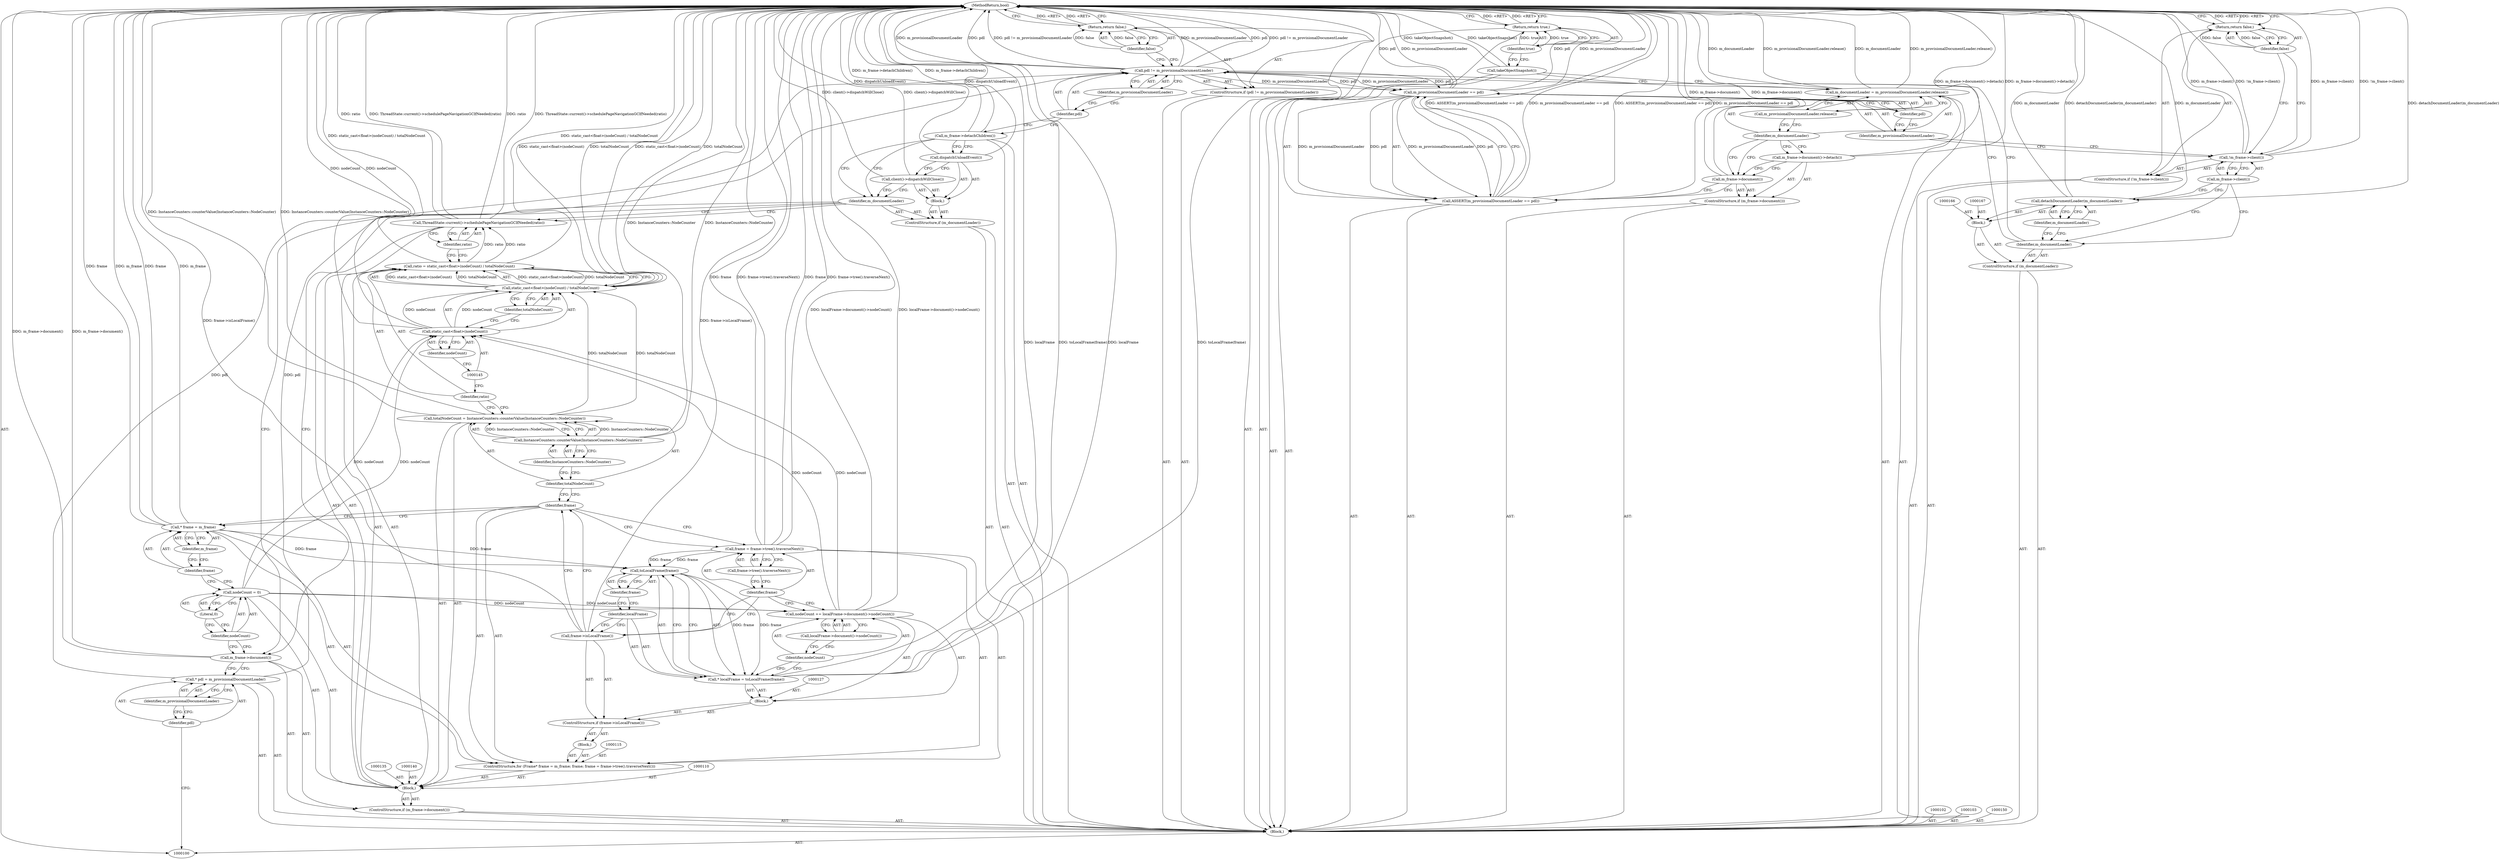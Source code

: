 digraph "1_Chrome_be655fd4fb9ab3291a855a939496111674037a2f_0" {
"1000188" [label="(MethodReturn,bool)"];
"1000126" [label="(Block,)"];
"1000128" [label="(Call,* localFrame = toLocalFrame(frame))"];
"1000129" [label="(Identifier,localFrame)"];
"1000130" [label="(Call,toLocalFrame(frame))"];
"1000131" [label="(Identifier,frame)"];
"1000132" [label="(Call,nodeCount += localFrame->document()->nodeCount())"];
"1000133" [label="(Identifier,nodeCount)"];
"1000134" [label="(Call,localFrame->document()->nodeCount())"];
"1000136" [label="(Call,totalNodeCount = InstanceCounters::counterValue(InstanceCounters::NodeCounter))"];
"1000137" [label="(Identifier,totalNodeCount)"];
"1000138" [label="(Call,InstanceCounters::counterValue(InstanceCounters::NodeCounter))"];
"1000139" [label="(Identifier,InstanceCounters::NodeCounter)"];
"1000141" [label="(Call,ratio = static_cast<float>(nodeCount) / totalNodeCount)"];
"1000142" [label="(Identifier,ratio)"];
"1000143" [label="(Call,static_cast<float>(nodeCount) / totalNodeCount)"];
"1000144" [label="(Call,static_cast<float>(nodeCount))"];
"1000146" [label="(Identifier,nodeCount)"];
"1000147" [label="(Identifier,totalNodeCount)"];
"1000109" [label="(Block,)"];
"1000149" [label="(Identifier,ratio)"];
"1000148" [label="(Call,ThreadState::current()->schedulePageNavigationGCIfNeeded(ratio))"];
"1000101" [label="(Block,)"];
"1000153" [label="(Block,)"];
"1000151" [label="(ControlStructure,if (m_documentLoader))"];
"1000152" [label="(Identifier,m_documentLoader)"];
"1000154" [label="(Call,client()->dispatchWillClose())"];
"1000155" [label="(Call,dispatchUnloadEvent())"];
"1000156" [label="(Call,m_frame->detachChildren())"];
"1000160" [label="(Identifier,m_provisionalDocumentLoader)"];
"1000157" [label="(ControlStructure,if (pdl != m_provisionalDocumentLoader))"];
"1000158" [label="(Call,pdl != m_provisionalDocumentLoader)"];
"1000159" [label="(Identifier,pdl)"];
"1000162" [label="(Identifier,false)"];
"1000161" [label="(Return,return false;)"];
"1000163" [label="(ControlStructure,if (m_documentLoader))"];
"1000164" [label="(Identifier,m_documentLoader)"];
"1000165" [label="(Block,)"];
"1000169" [label="(Identifier,m_documentLoader)"];
"1000168" [label="(Call,detachDocumentLoader(m_documentLoader))"];
"1000170" [label="(ControlStructure,if (!m_frame->client()))"];
"1000171" [label="(Call,!m_frame->client())"];
"1000172" [label="(Call,m_frame->client())"];
"1000174" [label="(Identifier,false)"];
"1000173" [label="(Return,return false;)"];
"1000176" [label="(Call,m_provisionalDocumentLoader == pdl)"];
"1000177" [label="(Identifier,m_provisionalDocumentLoader)"];
"1000175" [label="(Call,ASSERT(m_provisionalDocumentLoader == pdl))"];
"1000178" [label="(Identifier,pdl)"];
"1000179" [label="(ControlStructure,if (m_frame->document()))"];
"1000180" [label="(Call,m_frame->document())"];
"1000181" [label="(Call,m_frame->document()->detach())"];
"1000184" [label="(Call,m_provisionalDocumentLoader.release())"];
"1000182" [label="(Call,m_documentLoader = m_provisionalDocumentLoader.release())"];
"1000183" [label="(Identifier,m_documentLoader)"];
"1000185" [label="(Call,takeObjectSnapshot())"];
"1000104" [label="(Call,* pdl = m_provisionalDocumentLoader)"];
"1000105" [label="(Identifier,pdl)"];
"1000106" [label="(Identifier,m_provisionalDocumentLoader)"];
"1000187" [label="(Identifier,true)"];
"1000186" [label="(Return,return true;)"];
"1000107" [label="(ControlStructure,if (m_frame->document()))"];
"1000108" [label="(Call,m_frame->document())"];
"1000111" [label="(Call,nodeCount = 0)"];
"1000112" [label="(Identifier,nodeCount)"];
"1000113" [label="(Literal,0)"];
"1000116" [label="(Call,* frame = m_frame)"];
"1000117" [label="(Identifier,frame)"];
"1000118" [label="(Identifier,m_frame)"];
"1000119" [label="(Identifier,frame)"];
"1000120" [label="(Call,frame = frame->tree().traverseNext())"];
"1000121" [label="(Identifier,frame)"];
"1000122" [label="(Call,frame->tree().traverseNext())"];
"1000114" [label="(ControlStructure,for (Frame* frame = m_frame; frame; frame = frame->tree().traverseNext()))"];
"1000123" [label="(Block,)"];
"1000124" [label="(ControlStructure,if (frame->isLocalFrame()))"];
"1000125" [label="(Call,frame->isLocalFrame())"];
"1000188" -> "1000100"  [label="AST: "];
"1000188" -> "1000161"  [label="CFG: "];
"1000188" -> "1000173"  [label="CFG: "];
"1000188" -> "1000186"  [label="CFG: "];
"1000161" -> "1000188"  [label="DDG: <RET>"];
"1000171" -> "1000188"  [label="DDG: m_frame->client()"];
"1000171" -> "1000188"  [label="DDG: !m_frame->client()"];
"1000125" -> "1000188"  [label="DDG: frame->isLocalFrame()"];
"1000108" -> "1000188"  [label="DDG: m_frame->document()"];
"1000185" -> "1000188"  [label="DDG: takeObjectSnapshot()"];
"1000168" -> "1000188"  [label="DDG: m_documentLoader"];
"1000168" -> "1000188"  [label="DDG: detachDocumentLoader(m_documentLoader)"];
"1000158" -> "1000188"  [label="DDG: m_provisionalDocumentLoader"];
"1000158" -> "1000188"  [label="DDG: pdl"];
"1000158" -> "1000188"  [label="DDG: pdl != m_provisionalDocumentLoader"];
"1000182" -> "1000188"  [label="DDG: m_provisionalDocumentLoader.release()"];
"1000182" -> "1000188"  [label="DDG: m_documentLoader"];
"1000181" -> "1000188"  [label="DDG: m_frame->document()->detach()"];
"1000116" -> "1000188"  [label="DDG: m_frame"];
"1000116" -> "1000188"  [label="DDG: frame"];
"1000154" -> "1000188"  [label="DDG: client()->dispatchWillClose()"];
"1000176" -> "1000188"  [label="DDG: m_provisionalDocumentLoader"];
"1000176" -> "1000188"  [label="DDG: pdl"];
"1000144" -> "1000188"  [label="DDG: nodeCount"];
"1000175" -> "1000188"  [label="DDG: ASSERT(m_provisionalDocumentLoader == pdl)"];
"1000175" -> "1000188"  [label="DDG: m_provisionalDocumentLoader == pdl"];
"1000128" -> "1000188"  [label="DDG: toLocalFrame(frame)"];
"1000128" -> "1000188"  [label="DDG: localFrame"];
"1000138" -> "1000188"  [label="DDG: InstanceCounters::NodeCounter"];
"1000155" -> "1000188"  [label="DDG: dispatchUnloadEvent()"];
"1000143" -> "1000188"  [label="DDG: static_cast<float>(nodeCount)"];
"1000143" -> "1000188"  [label="DDG: totalNodeCount"];
"1000132" -> "1000188"  [label="DDG: localFrame->document()->nodeCount()"];
"1000120" -> "1000188"  [label="DDG: frame"];
"1000120" -> "1000188"  [label="DDG: frame->tree().traverseNext()"];
"1000180" -> "1000188"  [label="DDG: m_frame->document()"];
"1000148" -> "1000188"  [label="DDG: ratio"];
"1000148" -> "1000188"  [label="DDG: ThreadState::current()->schedulePageNavigationGCIfNeeded(ratio)"];
"1000141" -> "1000188"  [label="DDG: static_cast<float>(nodeCount) / totalNodeCount"];
"1000136" -> "1000188"  [label="DDG: InstanceCounters::counterValue(InstanceCounters::NodeCounter)"];
"1000156" -> "1000188"  [label="DDG: m_frame->detachChildren()"];
"1000173" -> "1000188"  [label="DDG: <RET>"];
"1000186" -> "1000188"  [label="DDG: <RET>"];
"1000126" -> "1000124"  [label="AST: "];
"1000127" -> "1000126"  [label="AST: "];
"1000128" -> "1000126"  [label="AST: "];
"1000132" -> "1000126"  [label="AST: "];
"1000128" -> "1000126"  [label="AST: "];
"1000128" -> "1000130"  [label="CFG: "];
"1000129" -> "1000128"  [label="AST: "];
"1000130" -> "1000128"  [label="AST: "];
"1000133" -> "1000128"  [label="CFG: "];
"1000128" -> "1000188"  [label="DDG: toLocalFrame(frame)"];
"1000128" -> "1000188"  [label="DDG: localFrame"];
"1000130" -> "1000128"  [label="DDG: frame"];
"1000129" -> "1000128"  [label="AST: "];
"1000129" -> "1000125"  [label="CFG: "];
"1000131" -> "1000129"  [label="CFG: "];
"1000130" -> "1000128"  [label="AST: "];
"1000130" -> "1000131"  [label="CFG: "];
"1000131" -> "1000130"  [label="AST: "];
"1000128" -> "1000130"  [label="CFG: "];
"1000130" -> "1000128"  [label="DDG: frame"];
"1000116" -> "1000130"  [label="DDG: frame"];
"1000120" -> "1000130"  [label="DDG: frame"];
"1000131" -> "1000130"  [label="AST: "];
"1000131" -> "1000129"  [label="CFG: "];
"1000130" -> "1000131"  [label="CFG: "];
"1000132" -> "1000126"  [label="AST: "];
"1000132" -> "1000134"  [label="CFG: "];
"1000133" -> "1000132"  [label="AST: "];
"1000134" -> "1000132"  [label="AST: "];
"1000121" -> "1000132"  [label="CFG: "];
"1000132" -> "1000188"  [label="DDG: localFrame->document()->nodeCount()"];
"1000111" -> "1000132"  [label="DDG: nodeCount"];
"1000132" -> "1000144"  [label="DDG: nodeCount"];
"1000133" -> "1000132"  [label="AST: "];
"1000133" -> "1000128"  [label="CFG: "];
"1000134" -> "1000133"  [label="CFG: "];
"1000134" -> "1000132"  [label="AST: "];
"1000134" -> "1000133"  [label="CFG: "];
"1000132" -> "1000134"  [label="CFG: "];
"1000136" -> "1000109"  [label="AST: "];
"1000136" -> "1000138"  [label="CFG: "];
"1000137" -> "1000136"  [label="AST: "];
"1000138" -> "1000136"  [label="AST: "];
"1000142" -> "1000136"  [label="CFG: "];
"1000136" -> "1000188"  [label="DDG: InstanceCounters::counterValue(InstanceCounters::NodeCounter)"];
"1000138" -> "1000136"  [label="DDG: InstanceCounters::NodeCounter"];
"1000136" -> "1000143"  [label="DDG: totalNodeCount"];
"1000137" -> "1000136"  [label="AST: "];
"1000137" -> "1000119"  [label="CFG: "];
"1000139" -> "1000137"  [label="CFG: "];
"1000138" -> "1000136"  [label="AST: "];
"1000138" -> "1000139"  [label="CFG: "];
"1000139" -> "1000138"  [label="AST: "];
"1000136" -> "1000138"  [label="CFG: "];
"1000138" -> "1000188"  [label="DDG: InstanceCounters::NodeCounter"];
"1000138" -> "1000136"  [label="DDG: InstanceCounters::NodeCounter"];
"1000139" -> "1000138"  [label="AST: "];
"1000139" -> "1000137"  [label="CFG: "];
"1000138" -> "1000139"  [label="CFG: "];
"1000141" -> "1000109"  [label="AST: "];
"1000141" -> "1000143"  [label="CFG: "];
"1000142" -> "1000141"  [label="AST: "];
"1000143" -> "1000141"  [label="AST: "];
"1000149" -> "1000141"  [label="CFG: "];
"1000141" -> "1000188"  [label="DDG: static_cast<float>(nodeCount) / totalNodeCount"];
"1000143" -> "1000141"  [label="DDG: static_cast<float>(nodeCount)"];
"1000143" -> "1000141"  [label="DDG: totalNodeCount"];
"1000141" -> "1000148"  [label="DDG: ratio"];
"1000142" -> "1000141"  [label="AST: "];
"1000142" -> "1000136"  [label="CFG: "];
"1000145" -> "1000142"  [label="CFG: "];
"1000143" -> "1000141"  [label="AST: "];
"1000143" -> "1000147"  [label="CFG: "];
"1000144" -> "1000143"  [label="AST: "];
"1000147" -> "1000143"  [label="AST: "];
"1000141" -> "1000143"  [label="CFG: "];
"1000143" -> "1000188"  [label="DDG: static_cast<float>(nodeCount)"];
"1000143" -> "1000188"  [label="DDG: totalNodeCount"];
"1000143" -> "1000141"  [label="DDG: static_cast<float>(nodeCount)"];
"1000143" -> "1000141"  [label="DDG: totalNodeCount"];
"1000144" -> "1000143"  [label="DDG: nodeCount"];
"1000136" -> "1000143"  [label="DDG: totalNodeCount"];
"1000144" -> "1000143"  [label="AST: "];
"1000144" -> "1000146"  [label="CFG: "];
"1000145" -> "1000144"  [label="AST: "];
"1000146" -> "1000144"  [label="AST: "];
"1000147" -> "1000144"  [label="CFG: "];
"1000144" -> "1000188"  [label="DDG: nodeCount"];
"1000144" -> "1000143"  [label="DDG: nodeCount"];
"1000132" -> "1000144"  [label="DDG: nodeCount"];
"1000111" -> "1000144"  [label="DDG: nodeCount"];
"1000146" -> "1000144"  [label="AST: "];
"1000146" -> "1000145"  [label="CFG: "];
"1000144" -> "1000146"  [label="CFG: "];
"1000147" -> "1000143"  [label="AST: "];
"1000147" -> "1000144"  [label="CFG: "];
"1000143" -> "1000147"  [label="CFG: "];
"1000109" -> "1000107"  [label="AST: "];
"1000110" -> "1000109"  [label="AST: "];
"1000111" -> "1000109"  [label="AST: "];
"1000114" -> "1000109"  [label="AST: "];
"1000135" -> "1000109"  [label="AST: "];
"1000136" -> "1000109"  [label="AST: "];
"1000140" -> "1000109"  [label="AST: "];
"1000141" -> "1000109"  [label="AST: "];
"1000148" -> "1000109"  [label="AST: "];
"1000149" -> "1000148"  [label="AST: "];
"1000149" -> "1000141"  [label="CFG: "];
"1000148" -> "1000149"  [label="CFG: "];
"1000148" -> "1000109"  [label="AST: "];
"1000148" -> "1000149"  [label="CFG: "];
"1000149" -> "1000148"  [label="AST: "];
"1000152" -> "1000148"  [label="CFG: "];
"1000148" -> "1000188"  [label="DDG: ratio"];
"1000148" -> "1000188"  [label="DDG: ThreadState::current()->schedulePageNavigationGCIfNeeded(ratio)"];
"1000141" -> "1000148"  [label="DDG: ratio"];
"1000101" -> "1000100"  [label="AST: "];
"1000102" -> "1000101"  [label="AST: "];
"1000103" -> "1000101"  [label="AST: "];
"1000104" -> "1000101"  [label="AST: "];
"1000107" -> "1000101"  [label="AST: "];
"1000150" -> "1000101"  [label="AST: "];
"1000151" -> "1000101"  [label="AST: "];
"1000156" -> "1000101"  [label="AST: "];
"1000157" -> "1000101"  [label="AST: "];
"1000163" -> "1000101"  [label="AST: "];
"1000170" -> "1000101"  [label="AST: "];
"1000175" -> "1000101"  [label="AST: "];
"1000179" -> "1000101"  [label="AST: "];
"1000182" -> "1000101"  [label="AST: "];
"1000185" -> "1000101"  [label="AST: "];
"1000186" -> "1000101"  [label="AST: "];
"1000153" -> "1000151"  [label="AST: "];
"1000154" -> "1000153"  [label="AST: "];
"1000155" -> "1000153"  [label="AST: "];
"1000151" -> "1000101"  [label="AST: "];
"1000152" -> "1000151"  [label="AST: "];
"1000153" -> "1000151"  [label="AST: "];
"1000152" -> "1000151"  [label="AST: "];
"1000152" -> "1000148"  [label="CFG: "];
"1000152" -> "1000108"  [label="CFG: "];
"1000154" -> "1000152"  [label="CFG: "];
"1000156" -> "1000152"  [label="CFG: "];
"1000154" -> "1000153"  [label="AST: "];
"1000154" -> "1000152"  [label="CFG: "];
"1000155" -> "1000154"  [label="CFG: "];
"1000154" -> "1000188"  [label="DDG: client()->dispatchWillClose()"];
"1000155" -> "1000153"  [label="AST: "];
"1000155" -> "1000154"  [label="CFG: "];
"1000156" -> "1000155"  [label="CFG: "];
"1000155" -> "1000188"  [label="DDG: dispatchUnloadEvent()"];
"1000156" -> "1000101"  [label="AST: "];
"1000156" -> "1000155"  [label="CFG: "];
"1000156" -> "1000152"  [label="CFG: "];
"1000159" -> "1000156"  [label="CFG: "];
"1000156" -> "1000188"  [label="DDG: m_frame->detachChildren()"];
"1000160" -> "1000158"  [label="AST: "];
"1000160" -> "1000159"  [label="CFG: "];
"1000158" -> "1000160"  [label="CFG: "];
"1000157" -> "1000101"  [label="AST: "];
"1000158" -> "1000157"  [label="AST: "];
"1000161" -> "1000157"  [label="AST: "];
"1000158" -> "1000157"  [label="AST: "];
"1000158" -> "1000160"  [label="CFG: "];
"1000159" -> "1000158"  [label="AST: "];
"1000160" -> "1000158"  [label="AST: "];
"1000162" -> "1000158"  [label="CFG: "];
"1000164" -> "1000158"  [label="CFG: "];
"1000158" -> "1000188"  [label="DDG: m_provisionalDocumentLoader"];
"1000158" -> "1000188"  [label="DDG: pdl"];
"1000158" -> "1000188"  [label="DDG: pdl != m_provisionalDocumentLoader"];
"1000104" -> "1000158"  [label="DDG: pdl"];
"1000158" -> "1000176"  [label="DDG: m_provisionalDocumentLoader"];
"1000158" -> "1000176"  [label="DDG: pdl"];
"1000159" -> "1000158"  [label="AST: "];
"1000159" -> "1000156"  [label="CFG: "];
"1000160" -> "1000159"  [label="CFG: "];
"1000162" -> "1000161"  [label="AST: "];
"1000162" -> "1000158"  [label="CFG: "];
"1000161" -> "1000162"  [label="CFG: "];
"1000162" -> "1000161"  [label="DDG: false"];
"1000161" -> "1000157"  [label="AST: "];
"1000161" -> "1000162"  [label="CFG: "];
"1000162" -> "1000161"  [label="AST: "];
"1000188" -> "1000161"  [label="CFG: "];
"1000161" -> "1000188"  [label="DDG: <RET>"];
"1000162" -> "1000161"  [label="DDG: false"];
"1000163" -> "1000101"  [label="AST: "];
"1000164" -> "1000163"  [label="AST: "];
"1000165" -> "1000163"  [label="AST: "];
"1000164" -> "1000163"  [label="AST: "];
"1000164" -> "1000158"  [label="CFG: "];
"1000169" -> "1000164"  [label="CFG: "];
"1000172" -> "1000164"  [label="CFG: "];
"1000165" -> "1000163"  [label="AST: "];
"1000166" -> "1000165"  [label="AST: "];
"1000167" -> "1000165"  [label="AST: "];
"1000168" -> "1000165"  [label="AST: "];
"1000169" -> "1000168"  [label="AST: "];
"1000169" -> "1000164"  [label="CFG: "];
"1000168" -> "1000169"  [label="CFG: "];
"1000168" -> "1000165"  [label="AST: "];
"1000168" -> "1000169"  [label="CFG: "];
"1000169" -> "1000168"  [label="AST: "];
"1000172" -> "1000168"  [label="CFG: "];
"1000168" -> "1000188"  [label="DDG: m_documentLoader"];
"1000168" -> "1000188"  [label="DDG: detachDocumentLoader(m_documentLoader)"];
"1000170" -> "1000101"  [label="AST: "];
"1000171" -> "1000170"  [label="AST: "];
"1000173" -> "1000170"  [label="AST: "];
"1000171" -> "1000170"  [label="AST: "];
"1000171" -> "1000172"  [label="CFG: "];
"1000172" -> "1000171"  [label="AST: "];
"1000174" -> "1000171"  [label="CFG: "];
"1000177" -> "1000171"  [label="CFG: "];
"1000171" -> "1000188"  [label="DDG: m_frame->client()"];
"1000171" -> "1000188"  [label="DDG: !m_frame->client()"];
"1000172" -> "1000171"  [label="AST: "];
"1000172" -> "1000168"  [label="CFG: "];
"1000172" -> "1000164"  [label="CFG: "];
"1000171" -> "1000172"  [label="CFG: "];
"1000174" -> "1000173"  [label="AST: "];
"1000174" -> "1000171"  [label="CFG: "];
"1000173" -> "1000174"  [label="CFG: "];
"1000174" -> "1000173"  [label="DDG: false"];
"1000173" -> "1000170"  [label="AST: "];
"1000173" -> "1000174"  [label="CFG: "];
"1000174" -> "1000173"  [label="AST: "];
"1000188" -> "1000173"  [label="CFG: "];
"1000173" -> "1000188"  [label="DDG: <RET>"];
"1000174" -> "1000173"  [label="DDG: false"];
"1000176" -> "1000175"  [label="AST: "];
"1000176" -> "1000178"  [label="CFG: "];
"1000177" -> "1000176"  [label="AST: "];
"1000178" -> "1000176"  [label="AST: "];
"1000175" -> "1000176"  [label="CFG: "];
"1000176" -> "1000188"  [label="DDG: m_provisionalDocumentLoader"];
"1000176" -> "1000188"  [label="DDG: pdl"];
"1000176" -> "1000175"  [label="DDG: m_provisionalDocumentLoader"];
"1000176" -> "1000175"  [label="DDG: pdl"];
"1000158" -> "1000176"  [label="DDG: m_provisionalDocumentLoader"];
"1000158" -> "1000176"  [label="DDG: pdl"];
"1000177" -> "1000176"  [label="AST: "];
"1000177" -> "1000171"  [label="CFG: "];
"1000178" -> "1000177"  [label="CFG: "];
"1000175" -> "1000101"  [label="AST: "];
"1000175" -> "1000176"  [label="CFG: "];
"1000176" -> "1000175"  [label="AST: "];
"1000180" -> "1000175"  [label="CFG: "];
"1000175" -> "1000188"  [label="DDG: ASSERT(m_provisionalDocumentLoader == pdl)"];
"1000175" -> "1000188"  [label="DDG: m_provisionalDocumentLoader == pdl"];
"1000176" -> "1000175"  [label="DDG: m_provisionalDocumentLoader"];
"1000176" -> "1000175"  [label="DDG: pdl"];
"1000178" -> "1000176"  [label="AST: "];
"1000178" -> "1000177"  [label="CFG: "];
"1000176" -> "1000178"  [label="CFG: "];
"1000179" -> "1000101"  [label="AST: "];
"1000180" -> "1000179"  [label="AST: "];
"1000181" -> "1000179"  [label="AST: "];
"1000180" -> "1000179"  [label="AST: "];
"1000180" -> "1000175"  [label="CFG: "];
"1000181" -> "1000180"  [label="CFG: "];
"1000183" -> "1000180"  [label="CFG: "];
"1000180" -> "1000188"  [label="DDG: m_frame->document()"];
"1000181" -> "1000179"  [label="AST: "];
"1000181" -> "1000180"  [label="CFG: "];
"1000183" -> "1000181"  [label="CFG: "];
"1000181" -> "1000188"  [label="DDG: m_frame->document()->detach()"];
"1000184" -> "1000182"  [label="AST: "];
"1000184" -> "1000183"  [label="CFG: "];
"1000182" -> "1000184"  [label="CFG: "];
"1000182" -> "1000101"  [label="AST: "];
"1000182" -> "1000184"  [label="CFG: "];
"1000183" -> "1000182"  [label="AST: "];
"1000184" -> "1000182"  [label="AST: "];
"1000185" -> "1000182"  [label="CFG: "];
"1000182" -> "1000188"  [label="DDG: m_provisionalDocumentLoader.release()"];
"1000182" -> "1000188"  [label="DDG: m_documentLoader"];
"1000183" -> "1000182"  [label="AST: "];
"1000183" -> "1000181"  [label="CFG: "];
"1000183" -> "1000180"  [label="CFG: "];
"1000184" -> "1000183"  [label="CFG: "];
"1000185" -> "1000101"  [label="AST: "];
"1000185" -> "1000182"  [label="CFG: "];
"1000187" -> "1000185"  [label="CFG: "];
"1000185" -> "1000188"  [label="DDG: takeObjectSnapshot()"];
"1000104" -> "1000101"  [label="AST: "];
"1000104" -> "1000106"  [label="CFG: "];
"1000105" -> "1000104"  [label="AST: "];
"1000106" -> "1000104"  [label="AST: "];
"1000108" -> "1000104"  [label="CFG: "];
"1000104" -> "1000158"  [label="DDG: pdl"];
"1000105" -> "1000104"  [label="AST: "];
"1000105" -> "1000100"  [label="CFG: "];
"1000106" -> "1000105"  [label="CFG: "];
"1000106" -> "1000104"  [label="AST: "];
"1000106" -> "1000105"  [label="CFG: "];
"1000104" -> "1000106"  [label="CFG: "];
"1000187" -> "1000186"  [label="AST: "];
"1000187" -> "1000185"  [label="CFG: "];
"1000186" -> "1000187"  [label="CFG: "];
"1000187" -> "1000186"  [label="DDG: true"];
"1000186" -> "1000101"  [label="AST: "];
"1000186" -> "1000187"  [label="CFG: "];
"1000187" -> "1000186"  [label="AST: "];
"1000188" -> "1000186"  [label="CFG: "];
"1000186" -> "1000188"  [label="DDG: <RET>"];
"1000187" -> "1000186"  [label="DDG: true"];
"1000107" -> "1000101"  [label="AST: "];
"1000108" -> "1000107"  [label="AST: "];
"1000109" -> "1000107"  [label="AST: "];
"1000108" -> "1000107"  [label="AST: "];
"1000108" -> "1000104"  [label="CFG: "];
"1000112" -> "1000108"  [label="CFG: "];
"1000152" -> "1000108"  [label="CFG: "];
"1000108" -> "1000188"  [label="DDG: m_frame->document()"];
"1000111" -> "1000109"  [label="AST: "];
"1000111" -> "1000113"  [label="CFG: "];
"1000112" -> "1000111"  [label="AST: "];
"1000113" -> "1000111"  [label="AST: "];
"1000117" -> "1000111"  [label="CFG: "];
"1000111" -> "1000132"  [label="DDG: nodeCount"];
"1000111" -> "1000144"  [label="DDG: nodeCount"];
"1000112" -> "1000111"  [label="AST: "];
"1000112" -> "1000108"  [label="CFG: "];
"1000113" -> "1000112"  [label="CFG: "];
"1000113" -> "1000111"  [label="AST: "];
"1000113" -> "1000112"  [label="CFG: "];
"1000111" -> "1000113"  [label="CFG: "];
"1000116" -> "1000114"  [label="AST: "];
"1000116" -> "1000118"  [label="CFG: "];
"1000117" -> "1000116"  [label="AST: "];
"1000118" -> "1000116"  [label="AST: "];
"1000119" -> "1000116"  [label="CFG: "];
"1000116" -> "1000188"  [label="DDG: m_frame"];
"1000116" -> "1000188"  [label="DDG: frame"];
"1000116" -> "1000130"  [label="DDG: frame"];
"1000117" -> "1000116"  [label="AST: "];
"1000117" -> "1000111"  [label="CFG: "];
"1000118" -> "1000117"  [label="CFG: "];
"1000118" -> "1000116"  [label="AST: "];
"1000118" -> "1000117"  [label="CFG: "];
"1000116" -> "1000118"  [label="CFG: "];
"1000119" -> "1000114"  [label="AST: "];
"1000119" -> "1000116"  [label="CFG: "];
"1000119" -> "1000120"  [label="CFG: "];
"1000125" -> "1000119"  [label="CFG: "];
"1000137" -> "1000119"  [label="CFG: "];
"1000120" -> "1000114"  [label="AST: "];
"1000120" -> "1000122"  [label="CFG: "];
"1000121" -> "1000120"  [label="AST: "];
"1000122" -> "1000120"  [label="AST: "];
"1000119" -> "1000120"  [label="CFG: "];
"1000120" -> "1000188"  [label="DDG: frame"];
"1000120" -> "1000188"  [label="DDG: frame->tree().traverseNext()"];
"1000120" -> "1000130"  [label="DDG: frame"];
"1000121" -> "1000120"  [label="AST: "];
"1000121" -> "1000132"  [label="CFG: "];
"1000121" -> "1000125"  [label="CFG: "];
"1000122" -> "1000121"  [label="CFG: "];
"1000122" -> "1000120"  [label="AST: "];
"1000122" -> "1000121"  [label="CFG: "];
"1000120" -> "1000122"  [label="CFG: "];
"1000114" -> "1000109"  [label="AST: "];
"1000115" -> "1000114"  [label="AST: "];
"1000116" -> "1000114"  [label="AST: "];
"1000119" -> "1000114"  [label="AST: "];
"1000120" -> "1000114"  [label="AST: "];
"1000123" -> "1000114"  [label="AST: "];
"1000123" -> "1000114"  [label="AST: "];
"1000124" -> "1000123"  [label="AST: "];
"1000124" -> "1000123"  [label="AST: "];
"1000125" -> "1000124"  [label="AST: "];
"1000126" -> "1000124"  [label="AST: "];
"1000125" -> "1000124"  [label="AST: "];
"1000125" -> "1000119"  [label="CFG: "];
"1000129" -> "1000125"  [label="CFG: "];
"1000121" -> "1000125"  [label="CFG: "];
"1000125" -> "1000188"  [label="DDG: frame->isLocalFrame()"];
}
